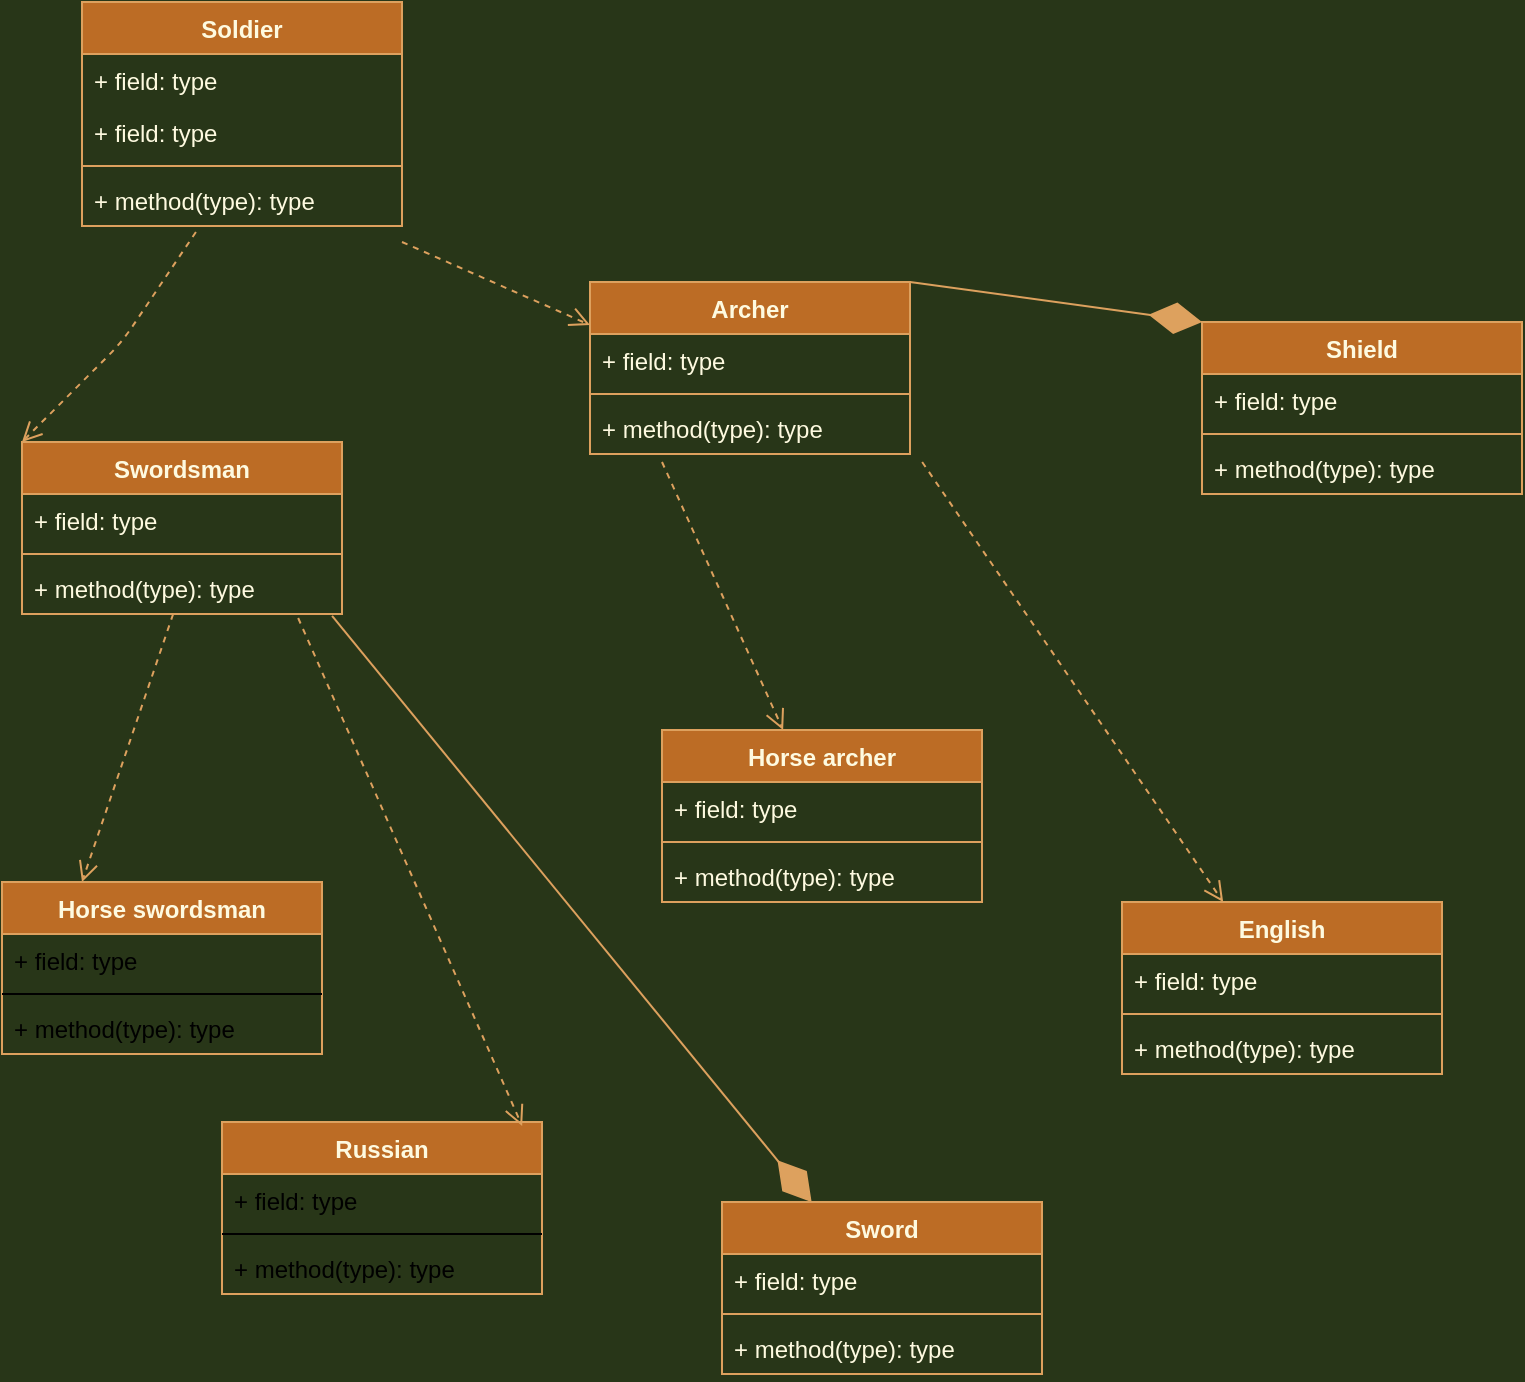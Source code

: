 <mxfile version="14.8.5" type="github">
  <diagram id="KfgOQVesRa8jAqSmO_TG" name="Page-1">
    <mxGraphModel dx="1422" dy="794" grid="0" gridSize="10" guides="1" tooltips="1" connect="1" arrows="1" fold="1" page="1" pageScale="1" pageWidth="827" pageHeight="1169" background="#283618" math="0" shadow="0">
      <root>
        <mxCell id="0" />
        <mxCell id="1" parent="0" />
        <mxCell id="gfh71h0dCbDymhL63w5G-2" value="Soldier" style="swimlane;fontStyle=1;align=center;verticalAlign=top;childLayout=stackLayout;horizontal=1;startSize=26;horizontalStack=0;resizeParent=1;resizeParentMax=0;resizeLast=0;collapsible=1;marginBottom=0;fillColor=#BC6C25;strokeColor=#DDA15E;fontColor=#FEFAE0;" vertex="1" parent="1">
          <mxGeometry x="80" y="80" width="160" height="112" as="geometry" />
        </mxCell>
        <mxCell id="gfh71h0dCbDymhL63w5G-3" value="+ field: type" style="text;strokeColor=none;fillColor=none;align=left;verticalAlign=top;spacingLeft=4;spacingRight=4;overflow=hidden;rotatable=0;points=[[0,0.5],[1,0.5]];portConstraint=eastwest;fontColor=#FEFAE0;" vertex="1" parent="gfh71h0dCbDymhL63w5G-2">
          <mxGeometry y="26" width="160" height="26" as="geometry" />
        </mxCell>
        <mxCell id="gfh71h0dCbDymhL63w5G-6" value="+ field: type" style="text;strokeColor=none;fillColor=none;align=left;verticalAlign=top;spacingLeft=4;spacingRight=4;overflow=hidden;rotatable=0;points=[[0,0.5],[1,0.5]];portConstraint=eastwest;fontColor=#FEFAE0;" vertex="1" parent="gfh71h0dCbDymhL63w5G-2">
          <mxGeometry y="52" width="160" height="26" as="geometry" />
        </mxCell>
        <mxCell id="gfh71h0dCbDymhL63w5G-4" value="" style="line;strokeWidth=1;fillColor=none;align=left;verticalAlign=middle;spacingTop=-1;spacingLeft=3;spacingRight=3;rotatable=0;labelPosition=right;points=[];portConstraint=eastwest;labelBackgroundColor=#283618;strokeColor=#DDA15E;fontColor=#FEFAE0;" vertex="1" parent="gfh71h0dCbDymhL63w5G-2">
          <mxGeometry y="78" width="160" height="8" as="geometry" />
        </mxCell>
        <mxCell id="gfh71h0dCbDymhL63w5G-5" value="+ method(type): type" style="text;strokeColor=none;fillColor=none;align=left;verticalAlign=top;spacingLeft=4;spacingRight=4;overflow=hidden;rotatable=0;points=[[0,0.5],[1,0.5]];portConstraint=eastwest;fontColor=#FEFAE0;" vertex="1" parent="gfh71h0dCbDymhL63w5G-2">
          <mxGeometry y="86" width="160" height="26" as="geometry" />
        </mxCell>
        <mxCell id="gfh71h0dCbDymhL63w5G-7" value="Archer" style="swimlane;fontStyle=1;align=center;verticalAlign=top;childLayout=stackLayout;horizontal=1;startSize=26;horizontalStack=0;resizeParent=1;resizeParentMax=0;resizeLast=0;collapsible=1;marginBottom=0;fillColor=#BC6C25;strokeColor=#DDA15E;fontColor=#FEFAE0;" vertex="1" parent="1">
          <mxGeometry x="334" y="220" width="160" height="86" as="geometry" />
        </mxCell>
        <mxCell id="gfh71h0dCbDymhL63w5G-8" value="+ field: type" style="text;strokeColor=none;fillColor=none;align=left;verticalAlign=top;spacingLeft=4;spacingRight=4;overflow=hidden;rotatable=0;points=[[0,0.5],[1,0.5]];portConstraint=eastwest;fontColor=#FEFAE0;" vertex="1" parent="gfh71h0dCbDymhL63w5G-7">
          <mxGeometry y="26" width="160" height="26" as="geometry" />
        </mxCell>
        <mxCell id="gfh71h0dCbDymhL63w5G-9" value="" style="line;strokeWidth=1;fillColor=none;align=left;verticalAlign=middle;spacingTop=-1;spacingLeft=3;spacingRight=3;rotatable=0;labelPosition=right;points=[];portConstraint=eastwest;labelBackgroundColor=#283618;strokeColor=#DDA15E;fontColor=#FEFAE0;" vertex="1" parent="gfh71h0dCbDymhL63w5G-7">
          <mxGeometry y="52" width="160" height="8" as="geometry" />
        </mxCell>
        <mxCell id="gfh71h0dCbDymhL63w5G-10" value="+ method(type): type" style="text;strokeColor=none;fillColor=none;align=left;verticalAlign=top;spacingLeft=4;spacingRight=4;overflow=hidden;rotatable=0;points=[[0,0.5],[1,0.5]];portConstraint=eastwest;fontColor=#FEFAE0;" vertex="1" parent="gfh71h0dCbDymhL63w5G-7">
          <mxGeometry y="60" width="160" height="26" as="geometry" />
        </mxCell>
        <mxCell id="gfh71h0dCbDymhL63w5G-11" value="Swordsman" style="swimlane;fontStyle=1;align=center;verticalAlign=top;childLayout=stackLayout;horizontal=1;startSize=26;horizontalStack=0;resizeParent=1;resizeParentMax=0;resizeLast=0;collapsible=1;marginBottom=0;fillColor=#BC6C25;strokeColor=#DDA15E;fontColor=#FEFAE0;" vertex="1" parent="1">
          <mxGeometry x="50" y="300" width="160" height="86" as="geometry" />
        </mxCell>
        <mxCell id="gfh71h0dCbDymhL63w5G-12" value="+ field: type" style="text;strokeColor=none;fillColor=none;align=left;verticalAlign=top;spacingLeft=4;spacingRight=4;overflow=hidden;rotatable=0;points=[[0,0.5],[1,0.5]];portConstraint=eastwest;fontColor=#FEFAE0;" vertex="1" parent="gfh71h0dCbDymhL63w5G-11">
          <mxGeometry y="26" width="160" height="26" as="geometry" />
        </mxCell>
        <mxCell id="gfh71h0dCbDymhL63w5G-13" value="" style="line;strokeWidth=1;fillColor=none;align=left;verticalAlign=middle;spacingTop=-1;spacingLeft=3;spacingRight=3;rotatable=0;labelPosition=right;points=[];portConstraint=eastwest;labelBackgroundColor=#283618;strokeColor=#DDA15E;fontColor=#FEFAE0;" vertex="1" parent="gfh71h0dCbDymhL63w5G-11">
          <mxGeometry y="52" width="160" height="8" as="geometry" />
        </mxCell>
        <mxCell id="gfh71h0dCbDymhL63w5G-14" value="+ method(type): type" style="text;strokeColor=none;fillColor=none;align=left;verticalAlign=top;spacingLeft=4;spacingRight=4;overflow=hidden;rotatable=0;points=[[0,0.5],[1,0.5]];portConstraint=eastwest;fontColor=#FEFAE0;" vertex="1" parent="gfh71h0dCbDymhL63w5G-11">
          <mxGeometry y="60" width="160" height="26" as="geometry" />
        </mxCell>
        <mxCell id="gfh71h0dCbDymhL63w5G-18" value="Shield" style="swimlane;fontStyle=1;align=center;verticalAlign=top;childLayout=stackLayout;horizontal=1;startSize=26;horizontalStack=0;resizeParent=1;resizeParentMax=0;resizeLast=0;collapsible=1;marginBottom=0;fillColor=#BC6C25;strokeColor=#DDA15E;fontColor=#FEFAE0;" vertex="1" parent="1">
          <mxGeometry x="640" y="240" width="160" height="86" as="geometry" />
        </mxCell>
        <mxCell id="gfh71h0dCbDymhL63w5G-19" value="+ field: type" style="text;strokeColor=none;fillColor=none;align=left;verticalAlign=top;spacingLeft=4;spacingRight=4;overflow=hidden;rotatable=0;points=[[0,0.5],[1,0.5]];portConstraint=eastwest;fontColor=#FEFAE0;" vertex="1" parent="gfh71h0dCbDymhL63w5G-18">
          <mxGeometry y="26" width="160" height="26" as="geometry" />
        </mxCell>
        <mxCell id="gfh71h0dCbDymhL63w5G-20" value="" style="line;strokeWidth=1;fillColor=none;align=left;verticalAlign=middle;spacingTop=-1;spacingLeft=3;spacingRight=3;rotatable=0;labelPosition=right;points=[];portConstraint=eastwest;labelBackgroundColor=#283618;strokeColor=#DDA15E;fontColor=#FEFAE0;" vertex="1" parent="gfh71h0dCbDymhL63w5G-18">
          <mxGeometry y="52" width="160" height="8" as="geometry" />
        </mxCell>
        <mxCell id="gfh71h0dCbDymhL63w5G-21" value="+ method(type): type" style="text;strokeColor=none;fillColor=none;align=left;verticalAlign=top;spacingLeft=4;spacingRight=4;overflow=hidden;rotatable=0;points=[[0,0.5],[1,0.5]];portConstraint=eastwest;fontColor=#FEFAE0;" vertex="1" parent="gfh71h0dCbDymhL63w5G-18">
          <mxGeometry y="60" width="160" height="26" as="geometry" />
        </mxCell>
        <mxCell id="gfh71h0dCbDymhL63w5G-22" value="Sword" style="swimlane;fontStyle=1;align=center;verticalAlign=top;childLayout=stackLayout;horizontal=1;startSize=26;horizontalStack=0;resizeParent=1;resizeParentMax=0;resizeLast=0;collapsible=1;marginBottom=0;fillColor=#BC6C25;strokeColor=#DDA15E;fontColor=#FEFAE0;" vertex="1" parent="1">
          <mxGeometry x="400" y="680" width="160" height="86" as="geometry" />
        </mxCell>
        <mxCell id="gfh71h0dCbDymhL63w5G-23" value="+ field: type" style="text;strokeColor=none;fillColor=none;align=left;verticalAlign=top;spacingLeft=4;spacingRight=4;overflow=hidden;rotatable=0;points=[[0,0.5],[1,0.5]];portConstraint=eastwest;fontColor=#FEFAE0;" vertex="1" parent="gfh71h0dCbDymhL63w5G-22">
          <mxGeometry y="26" width="160" height="26" as="geometry" />
        </mxCell>
        <mxCell id="gfh71h0dCbDymhL63w5G-24" value="" style="line;strokeWidth=1;fillColor=none;align=left;verticalAlign=middle;spacingTop=-1;spacingLeft=3;spacingRight=3;rotatable=0;labelPosition=right;points=[];portConstraint=eastwest;labelBackgroundColor=#283618;strokeColor=#DDA15E;fontColor=#FEFAE0;" vertex="1" parent="gfh71h0dCbDymhL63w5G-22">
          <mxGeometry y="52" width="160" height="8" as="geometry" />
        </mxCell>
        <mxCell id="gfh71h0dCbDymhL63w5G-25" value="+ method(type): type" style="text;strokeColor=none;fillColor=none;align=left;verticalAlign=top;spacingLeft=4;spacingRight=4;overflow=hidden;rotatable=0;points=[[0,0.5],[1,0.5]];portConstraint=eastwest;fontColor=#FEFAE0;" vertex="1" parent="gfh71h0dCbDymhL63w5G-22">
          <mxGeometry y="60" width="160" height="26" as="geometry" />
        </mxCell>
        <mxCell id="gfh71h0dCbDymhL63w5G-35" value="Horse archer" style="swimlane;fontStyle=1;align=center;verticalAlign=top;childLayout=stackLayout;horizontal=1;startSize=26;horizontalStack=0;resizeParent=1;resizeParentMax=0;resizeLast=0;collapsible=1;marginBottom=0;fillColor=#BC6C25;strokeColor=#DDA15E;fontColor=#FEFAE0;" vertex="1" parent="1">
          <mxGeometry x="370" y="444" width="160" height="86" as="geometry" />
        </mxCell>
        <mxCell id="gfh71h0dCbDymhL63w5G-36" value="+ field: type" style="text;strokeColor=none;fillColor=none;align=left;verticalAlign=top;spacingLeft=4;spacingRight=4;overflow=hidden;rotatable=0;points=[[0,0.5],[1,0.5]];portConstraint=eastwest;fontColor=#FEFAE0;" vertex="1" parent="gfh71h0dCbDymhL63w5G-35">
          <mxGeometry y="26" width="160" height="26" as="geometry" />
        </mxCell>
        <mxCell id="gfh71h0dCbDymhL63w5G-37" value="" style="line;strokeWidth=1;fillColor=none;align=left;verticalAlign=middle;spacingTop=-1;spacingLeft=3;spacingRight=3;rotatable=0;labelPosition=right;points=[];portConstraint=eastwest;labelBackgroundColor=#283618;strokeColor=#DDA15E;fontColor=#FEFAE0;" vertex="1" parent="gfh71h0dCbDymhL63w5G-35">
          <mxGeometry y="52" width="160" height="8" as="geometry" />
        </mxCell>
        <mxCell id="gfh71h0dCbDymhL63w5G-38" value="+ method(type): type" style="text;strokeColor=none;fillColor=none;align=left;verticalAlign=top;spacingLeft=4;spacingRight=4;overflow=hidden;rotatable=0;points=[[0,0.5],[1,0.5]];portConstraint=eastwest;fontColor=#FEFAE0;" vertex="1" parent="gfh71h0dCbDymhL63w5G-35">
          <mxGeometry y="60" width="160" height="26" as="geometry" />
        </mxCell>
        <mxCell id="gfh71h0dCbDymhL63w5G-40" value="English" style="swimlane;fontStyle=1;align=center;verticalAlign=top;childLayout=stackLayout;horizontal=1;startSize=26;horizontalStack=0;resizeParent=1;resizeParentMax=0;resizeLast=0;collapsible=1;marginBottom=0;fillColor=#BC6C25;strokeColor=#DDA15E;fontColor=#FEFAE0;" vertex="1" parent="1">
          <mxGeometry x="600" y="530" width="160" height="86" as="geometry" />
        </mxCell>
        <mxCell id="gfh71h0dCbDymhL63w5G-41" value="+ field: type" style="text;strokeColor=none;fillColor=none;align=left;verticalAlign=top;spacingLeft=4;spacingRight=4;overflow=hidden;rotatable=0;points=[[0,0.5],[1,0.5]];portConstraint=eastwest;fontColor=#FEFAE0;" vertex="1" parent="gfh71h0dCbDymhL63w5G-40">
          <mxGeometry y="26" width="160" height="26" as="geometry" />
        </mxCell>
        <mxCell id="gfh71h0dCbDymhL63w5G-42" value="" style="line;strokeWidth=1;fillColor=none;align=left;verticalAlign=middle;spacingTop=-1;spacingLeft=3;spacingRight=3;rotatable=0;labelPosition=right;points=[];portConstraint=eastwest;labelBackgroundColor=#283618;strokeColor=#DDA15E;fontColor=#FEFAE0;" vertex="1" parent="gfh71h0dCbDymhL63w5G-40">
          <mxGeometry y="52" width="160" height="8" as="geometry" />
        </mxCell>
        <mxCell id="gfh71h0dCbDymhL63w5G-43" value="+ method(type): type" style="text;strokeColor=none;fillColor=none;align=left;verticalAlign=top;spacingLeft=4;spacingRight=4;overflow=hidden;rotatable=0;points=[[0,0.5],[1,0.5]];portConstraint=eastwest;fontColor=#FEFAE0;" vertex="1" parent="gfh71h0dCbDymhL63w5G-40">
          <mxGeometry y="60" width="160" height="26" as="geometry" />
        </mxCell>
        <mxCell id="gfh71h0dCbDymhL63w5G-46" value="Horse swordsman" style="swimlane;fontStyle=1;align=center;verticalAlign=top;childLayout=stackLayout;horizontal=1;startSize=26;horizontalStack=0;resizeParent=1;resizeParentMax=0;resizeLast=0;collapsible=1;marginBottom=0;rounded=0;sketch=0;fontColor=#FEFAE0;strokeColor=#DDA15E;fillColor=#BC6C25;" vertex="1" parent="1">
          <mxGeometry x="40" y="520" width="160" height="86" as="geometry" />
        </mxCell>
        <mxCell id="gfh71h0dCbDymhL63w5G-47" value="+ field: type" style="text;strokeColor=none;fillColor=none;align=left;verticalAlign=top;spacingLeft=4;spacingRight=4;overflow=hidden;rotatable=0;points=[[0,0.5],[1,0.5]];portConstraint=eastwest;" vertex="1" parent="gfh71h0dCbDymhL63w5G-46">
          <mxGeometry y="26" width="160" height="26" as="geometry" />
        </mxCell>
        <mxCell id="gfh71h0dCbDymhL63w5G-48" value="" style="line;strokeWidth=1;fillColor=none;align=left;verticalAlign=middle;spacingTop=-1;spacingLeft=3;spacingRight=3;rotatable=0;labelPosition=right;points=[];portConstraint=eastwest;" vertex="1" parent="gfh71h0dCbDymhL63w5G-46">
          <mxGeometry y="52" width="160" height="8" as="geometry" />
        </mxCell>
        <mxCell id="gfh71h0dCbDymhL63w5G-49" value="+ method(type): type" style="text;strokeColor=none;fillColor=none;align=left;verticalAlign=top;spacingLeft=4;spacingRight=4;overflow=hidden;rotatable=0;points=[[0,0.5],[1,0.5]];portConstraint=eastwest;" vertex="1" parent="gfh71h0dCbDymhL63w5G-46">
          <mxGeometry y="60" width="160" height="26" as="geometry" />
        </mxCell>
        <mxCell id="gfh71h0dCbDymhL63w5G-50" value="Russian" style="swimlane;fontStyle=1;align=center;verticalAlign=top;childLayout=stackLayout;horizontal=1;startSize=26;horizontalStack=0;resizeParent=1;resizeParentMax=0;resizeLast=0;collapsible=1;marginBottom=0;rounded=0;sketch=0;fontColor=#FEFAE0;strokeColor=#DDA15E;fillColor=#BC6C25;" vertex="1" parent="1">
          <mxGeometry x="150" y="640" width="160" height="86" as="geometry" />
        </mxCell>
        <mxCell id="gfh71h0dCbDymhL63w5G-51" value="+ field: type" style="text;strokeColor=none;fillColor=none;align=left;verticalAlign=top;spacingLeft=4;spacingRight=4;overflow=hidden;rotatable=0;points=[[0,0.5],[1,0.5]];portConstraint=eastwest;" vertex="1" parent="gfh71h0dCbDymhL63w5G-50">
          <mxGeometry y="26" width="160" height="26" as="geometry" />
        </mxCell>
        <mxCell id="gfh71h0dCbDymhL63w5G-52" value="" style="line;strokeWidth=1;fillColor=none;align=left;verticalAlign=middle;spacingTop=-1;spacingLeft=3;spacingRight=3;rotatable=0;labelPosition=right;points=[];portConstraint=eastwest;" vertex="1" parent="gfh71h0dCbDymhL63w5G-50">
          <mxGeometry y="52" width="160" height="8" as="geometry" />
        </mxCell>
        <mxCell id="gfh71h0dCbDymhL63w5G-53" value="+ method(type): type" style="text;strokeColor=none;fillColor=none;align=left;verticalAlign=top;spacingLeft=4;spacingRight=4;overflow=hidden;rotatable=0;points=[[0,0.5],[1,0.5]];portConstraint=eastwest;" vertex="1" parent="gfh71h0dCbDymhL63w5G-50">
          <mxGeometry y="60" width="160" height="26" as="geometry" />
        </mxCell>
        <mxCell id="gfh71h0dCbDymhL63w5G-63" value="" style="html=1;verticalAlign=bottom;endArrow=open;dashed=1;endSize=8;exitX=0.356;exitY=1.115;exitDx=0;exitDy=0;exitPerimeter=0;entryX=0;entryY=0;entryDx=0;entryDy=0;labelBackgroundColor=#283618;strokeColor=#DDA15E;fontColor=#FEFAE0;" edge="1" parent="1" source="gfh71h0dCbDymhL63w5G-5" target="gfh71h0dCbDymhL63w5G-11">
          <mxGeometry relative="1" as="geometry">
            <mxPoint x="70" y="200" as="sourcePoint" />
            <mxPoint x="260.96" y="491.998" as="targetPoint" />
            <Array as="points">
              <mxPoint x="100" y="250" />
            </Array>
          </mxGeometry>
        </mxCell>
        <mxCell id="gfh71h0dCbDymhL63w5G-64" value="" style="html=1;verticalAlign=bottom;endArrow=open;dashed=1;endSize=8;exitX=1;exitY=1.308;exitDx=0;exitDy=0;exitPerimeter=0;entryX=0;entryY=0.25;entryDx=0;entryDy=0;labelBackgroundColor=#283618;strokeColor=#DDA15E;fontColor=#FEFAE0;" edge="1" parent="1" source="gfh71h0dCbDymhL63w5G-5" target="gfh71h0dCbDymhL63w5G-7">
          <mxGeometry relative="1" as="geometry">
            <mxPoint x="260" y="240" as="sourcePoint" />
            <mxPoint x="173.04" y="345.01" as="targetPoint" />
          </mxGeometry>
        </mxCell>
        <mxCell id="gfh71h0dCbDymhL63w5G-65" value="" style="html=1;verticalAlign=bottom;endArrow=open;dashed=1;endSize=8;entryX=0.25;entryY=0;entryDx=0;entryDy=0;labelBackgroundColor=#283618;strokeColor=#DDA15E;fontColor=#FEFAE0;" edge="1" parent="1" source="gfh71h0dCbDymhL63w5G-14" target="gfh71h0dCbDymhL63w5G-46">
          <mxGeometry relative="1" as="geometry">
            <mxPoint x="60" y="400" as="sourcePoint" />
            <mxPoint x="-26.96" y="505.01" as="targetPoint" />
          </mxGeometry>
        </mxCell>
        <mxCell id="gfh71h0dCbDymhL63w5G-66" value="" style="html=1;verticalAlign=bottom;endArrow=open;dashed=1;endSize=8;exitX=0.863;exitY=1.077;exitDx=0;exitDy=0;exitPerimeter=0;entryX=0.938;entryY=0.023;entryDx=0;entryDy=0;labelBackgroundColor=#283618;strokeColor=#DDA15E;fontColor=#FEFAE0;entryPerimeter=0;" edge="1" parent="1" source="gfh71h0dCbDymhL63w5G-14" target="gfh71h0dCbDymhL63w5G-50">
          <mxGeometry relative="1" as="geometry">
            <mxPoint x="130" y="640" as="sourcePoint" />
            <mxPoint x="43.04" y="745.01" as="targetPoint" />
          </mxGeometry>
        </mxCell>
        <mxCell id="gfh71h0dCbDymhL63w5G-67" value="" style="html=1;verticalAlign=bottom;endArrow=open;dashed=1;endSize=8;exitX=0.225;exitY=1.154;exitDx=0;exitDy=0;exitPerimeter=0;labelBackgroundColor=#283618;strokeColor=#DDA15E;fontColor=#FEFAE0;" edge="1" parent="1" source="gfh71h0dCbDymhL63w5G-10" target="gfh71h0dCbDymhL63w5G-35">
          <mxGeometry relative="1" as="geometry">
            <mxPoint x="390" y="360" as="sourcePoint" />
            <mxPoint x="303.04" y="465.01" as="targetPoint" />
          </mxGeometry>
        </mxCell>
        <mxCell id="gfh71h0dCbDymhL63w5G-68" value="" style="html=1;verticalAlign=bottom;endArrow=open;dashed=1;endSize=8;exitX=1.038;exitY=1.154;exitDx=0;exitDy=0;exitPerimeter=0;labelBackgroundColor=#283618;strokeColor=#DDA15E;fontColor=#FEFAE0;" edge="1" parent="1" source="gfh71h0dCbDymhL63w5G-10" target="gfh71h0dCbDymhL63w5G-40">
          <mxGeometry relative="1" as="geometry">
            <mxPoint x="550" y="530" as="sourcePoint" />
            <mxPoint x="463.04" y="635.01" as="targetPoint" />
          </mxGeometry>
        </mxCell>
        <mxCell id="gfh71h0dCbDymhL63w5G-70" value="" style="endArrow=diamondThin;endFill=1;endSize=24;html=1;fontColor=#FEFAE0;strokeColor=#DDA15E;fillColor=#BC6C25;exitX=0.969;exitY=1.038;exitDx=0;exitDy=0;exitPerimeter=0;" edge="1" parent="1" source="gfh71h0dCbDymhL63w5G-14" target="gfh71h0dCbDymhL63w5G-22">
          <mxGeometry width="160" relative="1" as="geometry">
            <mxPoint x="200" y="390" as="sourcePoint" />
            <mxPoint x="360" y="390" as="targetPoint" />
          </mxGeometry>
        </mxCell>
        <mxCell id="gfh71h0dCbDymhL63w5G-71" value="" style="endArrow=diamondThin;endFill=1;endSize=24;html=1;fontColor=#FEFAE0;strokeColor=#DDA15E;fillColor=#BC6C25;exitX=1;exitY=0;exitDx=0;exitDy=0;" edge="1" parent="1" source="gfh71h0dCbDymhL63w5G-7">
          <mxGeometry width="160" relative="1" as="geometry">
            <mxPoint x="480" y="240" as="sourcePoint" />
            <mxPoint x="640" y="240" as="targetPoint" />
          </mxGeometry>
        </mxCell>
      </root>
    </mxGraphModel>
  </diagram>
</mxfile>
